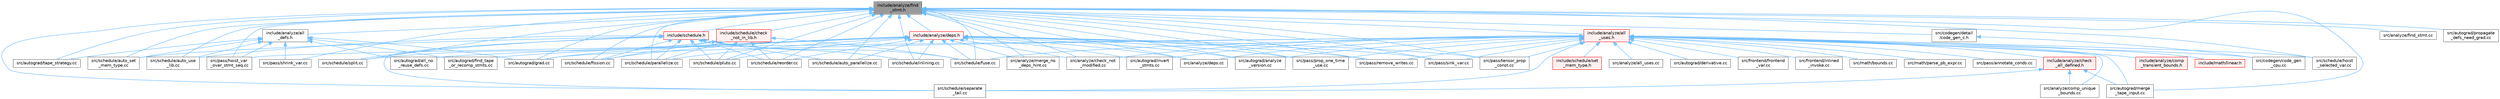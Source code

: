 digraph "include/analyze/find_stmt.h"
{
 // LATEX_PDF_SIZE
  bgcolor="transparent";
  edge [fontname=Helvetica,fontsize=10,labelfontname=Helvetica,labelfontsize=10];
  node [fontname=Helvetica,fontsize=10,shape=box,height=0.2,width=0.4];
  Node1 [label="include/analyze/find\l_stmt.h",height=0.2,width=0.4,color="gray40", fillcolor="grey60", style="filled", fontcolor="black",tooltip=" "];
  Node1 -> Node2 [dir="back",color="steelblue1",style="solid"];
  Node2 [label="include/analyze/all\l_defs.h",height=0.2,width=0.4,color="grey40", fillcolor="white", style="filled",URL="$all__defs_8h.html",tooltip=" "];
  Node2 -> Node3 [dir="back",color="steelblue1",style="solid"];
  Node3 [label="src/autograd/all_no\l_reuse_defs.cc",height=0.2,width=0.4,color="grey40", fillcolor="white", style="filled",URL="$all__no__reuse__defs_8cc.html",tooltip=" "];
  Node2 -> Node4 [dir="back",color="steelblue1",style="solid"];
  Node4 [label="src/autograd/find_tape\l_or_recomp_stmts.cc",height=0.2,width=0.4,color="grey40", fillcolor="white", style="filled",URL="$find__tape__or__recomp__stmts_8cc.html",tooltip=" "];
  Node2 -> Node5 [dir="back",color="steelblue1",style="solid"];
  Node5 [label="src/autograd/grad.cc",height=0.2,width=0.4,color="grey40", fillcolor="white", style="filled",URL="$grad_8cc.html",tooltip=" "];
  Node2 -> Node6 [dir="back",color="steelblue1",style="solid"];
  Node6 [label="src/autograd/tape_strategy.cc",height=0.2,width=0.4,color="grey40", fillcolor="white", style="filled",URL="$tape__strategy_8cc.html",tooltip=" "];
  Node2 -> Node7 [dir="back",color="steelblue1",style="solid"];
  Node7 [label="src/pass/hoist_var\l_over_stmt_seq.cc",height=0.2,width=0.4,color="grey40", fillcolor="white", style="filled",URL="$hoist__var__over__stmt__seq_8cc.html",tooltip=" "];
  Node2 -> Node8 [dir="back",color="steelblue1",style="solid"];
  Node8 [label="src/pass/shrink_var.cc",height=0.2,width=0.4,color="grey40", fillcolor="white", style="filled",URL="$shrink__var_8cc.html",tooltip=" "];
  Node2 -> Node9 [dir="back",color="steelblue1",style="solid"];
  Node9 [label="src/schedule/auto_set\l_mem_type.cc",height=0.2,width=0.4,color="grey40", fillcolor="white", style="filled",URL="$auto__set__mem__type_8cc.html",tooltip=" "];
  Node2 -> Node10 [dir="back",color="steelblue1",style="solid"];
  Node10 [label="src/schedule/auto_use\l_lib.cc",height=0.2,width=0.4,color="grey40", fillcolor="white", style="filled",URL="$auto__use__lib_8cc.html",tooltip=" "];
  Node1 -> Node11 [dir="back",color="steelblue1",style="solid"];
  Node11 [label="include/analyze/all\l_uses.h",height=0.2,width=0.4,color="red", fillcolor="#FFF0F0", style="filled",URL="$all__uses_8h.html",tooltip=" "];
  Node11 -> Node12 [dir="back",color="steelblue1",style="solid"];
  Node12 [label="include/analyze/check\l_all_defined.h",height=0.2,width=0.4,color="red", fillcolor="#FFF0F0", style="filled",URL="$check__all__defined_8h.html",tooltip=" "];
  Node12 -> Node50 [dir="back",color="steelblue1",style="solid"];
  Node50 [label="src/analyze/comp_unique\l_bounds.cc",height=0.2,width=0.4,color="grey40", fillcolor="white", style="filled",URL="$comp__unique__bounds_8cc.html",tooltip=" "];
  Node12 -> Node52 [dir="back",color="steelblue1",style="solid"];
  Node52 [label="src/autograd/merge\l_tape_input.cc",height=0.2,width=0.4,color="grey40", fillcolor="white", style="filled",URL="$merge__tape__input_8cc.html",tooltip=" "];
  Node12 -> Node40 [dir="back",color="steelblue1",style="solid"];
  Node40 [label="src/schedule/separate\l_tail.cc",height=0.2,width=0.4,color="grey40", fillcolor="white", style="filled",URL="$separate__tail_8cc.html",tooltip=" "];
  Node11 -> Node55 [dir="back",color="steelblue1",style="solid"];
  Node55 [label="include/analyze/comp\l_transient_bounds.h",height=0.2,width=0.4,color="red", fillcolor="#FFF0F0", style="filled",URL="$comp__transient__bounds_8h.html",tooltip=" "];
  Node11 -> Node77 [dir="back",color="steelblue1",style="solid"];
  Node77 [label="include/math/linear.h",height=0.2,width=0.4,color="red", fillcolor="#FFF0F0", style="filled",URL="$linear_8h.html",tooltip=" "];
  Node11 -> Node84 [dir="back",color="steelblue1",style="solid"];
  Node84 [label="include/schedule/set\l_mem_type.h",height=0.2,width=0.4,color="red", fillcolor="#FFF0F0", style="filled",URL="$set__mem__type_8h.html",tooltip=" "];
  Node11 -> Node85 [dir="back",color="steelblue1",style="solid"];
  Node85 [label="src/analyze/all_uses.cc",height=0.2,width=0.4,color="grey40", fillcolor="white", style="filled",URL="$all__uses_8cc.html",tooltip=" "];
  Node11 -> Node86 [dir="back",color="steelblue1",style="solid"];
  Node86 [label="src/analyze/check_not\l_modified.cc",height=0.2,width=0.4,color="grey40", fillcolor="white", style="filled",URL="$check__not__modified_8cc.html",tooltip=" "];
  Node11 -> Node50 [dir="back",color="steelblue1",style="solid"];
  Node11 -> Node87 [dir="back",color="steelblue1",style="solid"];
  Node87 [label="src/analyze/deps.cc",height=0.2,width=0.4,color="grey40", fillcolor="white", style="filled",URL="$deps_8cc.html",tooltip=" "];
  Node11 -> Node73 [dir="back",color="steelblue1",style="solid"];
  Node73 [label="src/autograd/analyze\l_version.cc",height=0.2,width=0.4,color="grey40", fillcolor="white", style="filled",URL="$analyze__version_8cc.html",tooltip=" "];
  Node11 -> Node88 [dir="back",color="steelblue1",style="solid"];
  Node88 [label="src/autograd/derivative.cc",height=0.2,width=0.4,color="grey40", fillcolor="white", style="filled",URL="$derivative_8cc.html",tooltip=" "];
  Node11 -> Node5 [dir="back",color="steelblue1",style="solid"];
  Node11 -> Node89 [dir="back",color="steelblue1",style="solid"];
  Node89 [label="src/autograd/invert\l_stmts.cc",height=0.2,width=0.4,color="grey40", fillcolor="white", style="filled",URL="$invert__stmts_8cc.html",tooltip=" "];
  Node11 -> Node52 [dir="back",color="steelblue1",style="solid"];
  Node11 -> Node65 [dir="back",color="steelblue1",style="solid"];
  Node65 [label="src/codegen/code_gen\l_cpu.cc",height=0.2,width=0.4,color="grey40", fillcolor="white", style="filled",URL="$code__gen__cpu_8cc.html",tooltip=" "];
  Node11 -> Node90 [dir="back",color="steelblue1",style="solid"];
  Node90 [label="src/frontend/frontend\l_var.cc",height=0.2,width=0.4,color="grey40", fillcolor="white", style="filled",URL="$frontend__var_8cc.html",tooltip=" "];
  Node11 -> Node91 [dir="back",color="steelblue1",style="solid"];
  Node91 [label="src/frontend/inlined\l_invoke.cc",height=0.2,width=0.4,color="grey40", fillcolor="white", style="filled",URL="$inlined__invoke_8cc.html",tooltip=" "];
  Node11 -> Node83 [dir="back",color="steelblue1",style="solid"];
  Node83 [label="src/math/bounds.cc",height=0.2,width=0.4,color="grey40", fillcolor="white", style="filled",URL="$bounds_8cc.html",tooltip=" "];
  Node11 -> Node92 [dir="back",color="steelblue1",style="solid"];
  Node92 [label="src/math/parse_pb_expr.cc",height=0.2,width=0.4,color="grey40", fillcolor="white", style="filled",URL="$parse__pb__expr_8cc.html",tooltip=" "];
  Node11 -> Node93 [dir="back",color="steelblue1",style="solid"];
  Node93 [label="src/pass/annotate_conds.cc",height=0.2,width=0.4,color="grey40", fillcolor="white", style="filled",URL="$annotate__conds_8cc.html",tooltip=" "];
  Node11 -> Node7 [dir="back",color="steelblue1",style="solid"];
  Node11 -> Node96 [dir="back",color="steelblue1",style="solid"];
  Node96 [label="src/pass/prop_one_time\l_use.cc",height=0.2,width=0.4,color="grey40", fillcolor="white", style="filled",URL="$prop__one__time__use_8cc.html",tooltip=" "];
  Node11 -> Node97 [dir="back",color="steelblue1",style="solid"];
  Node97 [label="src/pass/remove_writes.cc",height=0.2,width=0.4,color="grey40", fillcolor="white", style="filled",URL="$remove__writes_8cc.html",tooltip=" "];
  Node11 -> Node99 [dir="back",color="steelblue1",style="solid"];
  Node99 [label="src/pass/sink_var.cc",height=0.2,width=0.4,color="grey40", fillcolor="white", style="filled",URL="$sink__var_8cc.html",tooltip=" "];
  Node11 -> Node100 [dir="back",color="steelblue1",style="solid"];
  Node100 [label="src/pass/tensor_prop\l_const.cc",height=0.2,width=0.4,color="grey40", fillcolor="white", style="filled",URL="$tensor__prop__const_8cc.html",tooltip=" "];
  Node11 -> Node34 [dir="back",color="steelblue1",style="solid"];
  Node34 [label="src/schedule/fuse.cc",height=0.2,width=0.4,color="grey40", fillcolor="white", style="filled",URL="$fuse_8cc.html",tooltip=" "];
  Node11 -> Node102 [dir="back",color="steelblue1",style="solid"];
  Node102 [label="src/schedule/hoist\l_selected_var.cc",height=0.2,width=0.4,color="grey40", fillcolor="white", style="filled",URL="$hoist__selected__var_8cc.html",tooltip=" "];
  Node11 -> Node40 [dir="back",color="steelblue1",style="solid"];
  Node1 -> Node103 [dir="back",color="steelblue1",style="solid"];
  Node103 [label="include/analyze/deps.h",height=0.2,width=0.4,color="red", fillcolor="#FFF0F0", style="filled",URL="$deps_8h.html",tooltip=" "];
  Node103 -> Node86 [dir="back",color="steelblue1",style="solid"];
  Node103 -> Node87 [dir="back",color="steelblue1",style="solid"];
  Node103 -> Node104 [dir="back",color="steelblue1",style="solid"];
  Node104 [label="src/analyze/merge_no\l_deps_hint.cc",height=0.2,width=0.4,color="grey40", fillcolor="white", style="filled",URL="$merge__no__deps__hint_8cc.html",tooltip=" "];
  Node103 -> Node3 [dir="back",color="steelblue1",style="solid"];
  Node103 -> Node73 [dir="back",color="steelblue1",style="solid"];
  Node103 -> Node4 [dir="back",color="steelblue1",style="solid"];
  Node103 -> Node5 [dir="back",color="steelblue1",style="solid"];
  Node103 -> Node89 [dir="back",color="steelblue1",style="solid"];
  Node103 -> Node96 [dir="back",color="steelblue1",style="solid"];
  Node103 -> Node97 [dir="back",color="steelblue1",style="solid"];
  Node103 -> Node99 [dir="back",color="steelblue1",style="solid"];
  Node103 -> Node100 [dir="back",color="steelblue1",style="solid"];
  Node103 -> Node26 [dir="back",color="steelblue1",style="solid"];
  Node26 [label="src/schedule/auto_parallelize.cc",height=0.2,width=0.4,color="grey40", fillcolor="white", style="filled",URL="$auto__parallelize_8cc.html",tooltip=" "];
  Node103 -> Node33 [dir="back",color="steelblue1",style="solid"];
  Node33 [label="src/schedule/fission.cc",height=0.2,width=0.4,color="grey40", fillcolor="white", style="filled",URL="$fission_8cc.html",tooltip=" "];
  Node103 -> Node34 [dir="back",color="steelblue1",style="solid"];
  Node103 -> Node35 [dir="back",color="steelblue1",style="solid"];
  Node35 [label="src/schedule/inlining.cc",height=0.2,width=0.4,color="grey40", fillcolor="white", style="filled",URL="$inlining_8cc.html",tooltip=" "];
  Node103 -> Node38 [dir="back",color="steelblue1",style="solid"];
  Node38 [label="src/schedule/parallelize.cc",height=0.2,width=0.4,color="grey40", fillcolor="white", style="filled",URL="$parallelize_8cc.html",tooltip=" "];
  Node103 -> Node18 [dir="back",color="steelblue1",style="solid"];
  Node18 [label="src/schedule/pluto.cc",height=0.2,width=0.4,color="grey40", fillcolor="white", style="filled",URL="$pluto_8cc.html",tooltip=" "];
  Node103 -> Node39 [dir="back",color="steelblue1",style="solid"];
  Node39 [label="src/schedule/reorder.cc",height=0.2,width=0.4,color="grey40", fillcolor="white", style="filled",URL="$reorder_8cc.html",tooltip=" "];
  Node1 -> Node20 [dir="back",color="steelblue1",style="solid"];
  Node20 [label="include/schedule.h",height=0.2,width=0.4,color="red", fillcolor="#FFF0F0", style="filled",URL="$schedule_8h.html",tooltip=" "];
  Node20 -> Node26 [dir="back",color="steelblue1",style="solid"];
  Node20 -> Node9 [dir="back",color="steelblue1",style="solid"];
  Node20 -> Node10 [dir="back",color="steelblue1",style="solid"];
  Node20 -> Node33 [dir="back",color="steelblue1",style="solid"];
  Node20 -> Node34 [dir="back",color="steelblue1",style="solid"];
  Node20 -> Node35 [dir="back",color="steelblue1",style="solid"];
  Node20 -> Node38 [dir="back",color="steelblue1",style="solid"];
  Node20 -> Node18 [dir="back",color="steelblue1",style="solid"];
  Node20 -> Node39 [dir="back",color="steelblue1",style="solid"];
  Node20 -> Node40 [dir="back",color="steelblue1",style="solid"];
  Node20 -> Node42 [dir="back",color="steelblue1",style="solid"];
  Node42 [label="src/schedule/split.cc",height=0.2,width=0.4,color="grey40", fillcolor="white", style="filled",URL="$split_8cc.html",tooltip=" "];
  Node1 -> Node107 [dir="back",color="steelblue1",style="solid"];
  Node107 [label="include/schedule/check\l_not_in_lib.h",height=0.2,width=0.4,color="red", fillcolor="#FFF0F0", style="filled",URL="$check__not__in__lib_8h.html",tooltip=" "];
  Node107 -> Node33 [dir="back",color="steelblue1",style="solid"];
  Node107 -> Node34 [dir="back",color="steelblue1",style="solid"];
  Node107 -> Node38 [dir="back",color="steelblue1",style="solid"];
  Node107 -> Node18 [dir="back",color="steelblue1",style="solid"];
  Node107 -> Node39 [dir="back",color="steelblue1",style="solid"];
  Node107 -> Node42 [dir="back",color="steelblue1",style="solid"];
  Node1 -> Node86 [dir="back",color="steelblue1",style="solid"];
  Node1 -> Node87 [dir="back",color="steelblue1",style="solid"];
  Node1 -> Node108 [dir="back",color="steelblue1",style="solid"];
  Node108 [label="src/analyze/find_stmt.cc",height=0.2,width=0.4,color="grey40", fillcolor="white", style="filled",URL="$find__stmt_8cc.html",tooltip=" "];
  Node1 -> Node104 [dir="back",color="steelblue1",style="solid"];
  Node1 -> Node73 [dir="back",color="steelblue1",style="solid"];
  Node1 -> Node5 [dir="back",color="steelblue1",style="solid"];
  Node1 -> Node52 [dir="back",color="steelblue1",style="solid"];
  Node1 -> Node109 [dir="back",color="steelblue1",style="solid"];
  Node109 [label="src/autograd/propagate\l_defs_need_grad.cc",height=0.2,width=0.4,color="grey40", fillcolor="white", style="filled",URL="$propagate__defs__need__grad_8cc.html",tooltip=" "];
  Node1 -> Node6 [dir="back",color="steelblue1",style="solid"];
  Node1 -> Node110 [dir="back",color="steelblue1",style="solid"];
  Node110 [label="src/codegen/detail\l/code_gen_c.h",height=0.2,width=0.4,color="grey40", fillcolor="white", style="filled",URL="$src_2codegen_2detail_2code__gen__c_8h.html",tooltip=" "];
  Node110 -> Node65 [dir="back",color="steelblue1",style="solid"];
  Node1 -> Node7 [dir="back",color="steelblue1",style="solid"];
  Node1 -> Node96 [dir="back",color="steelblue1",style="solid"];
  Node1 -> Node97 [dir="back",color="steelblue1",style="solid"];
  Node1 -> Node8 [dir="back",color="steelblue1",style="solid"];
  Node1 -> Node99 [dir="back",color="steelblue1",style="solid"];
  Node1 -> Node100 [dir="back",color="steelblue1",style="solid"];
  Node1 -> Node26 [dir="back",color="steelblue1",style="solid"];
  Node1 -> Node9 [dir="back",color="steelblue1",style="solid"];
  Node1 -> Node10 [dir="back",color="steelblue1",style="solid"];
  Node1 -> Node33 [dir="back",color="steelblue1",style="solid"];
  Node1 -> Node34 [dir="back",color="steelblue1",style="solid"];
  Node1 -> Node102 [dir="back",color="steelblue1",style="solid"];
  Node1 -> Node35 [dir="back",color="steelblue1",style="solid"];
  Node1 -> Node38 [dir="back",color="steelblue1",style="solid"];
  Node1 -> Node18 [dir="back",color="steelblue1",style="solid"];
  Node1 -> Node39 [dir="back",color="steelblue1",style="solid"];
  Node1 -> Node40 [dir="back",color="steelblue1",style="solid"];
  Node1 -> Node42 [dir="back",color="steelblue1",style="solid"];
}
